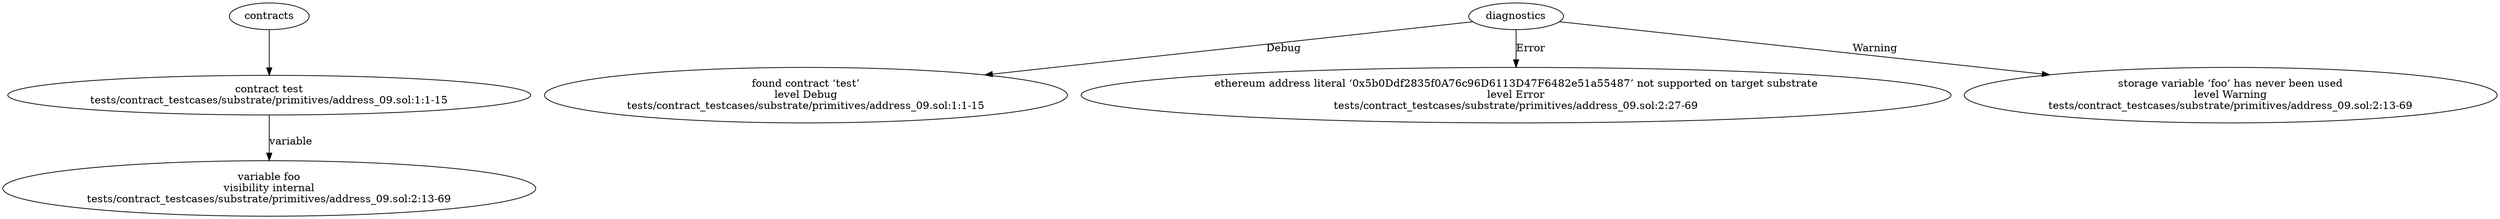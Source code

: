 strict digraph "tests/contract_testcases/substrate/primitives/address_09.sol" {
	contract [label="contract test\ntests/contract_testcases/substrate/primitives/address_09.sol:1:1-15"]
	var [label="variable foo\nvisibility internal\ntests/contract_testcases/substrate/primitives/address_09.sol:2:13-69"]
	diagnostic [label="found contract ‘test’\nlevel Debug\ntests/contract_testcases/substrate/primitives/address_09.sol:1:1-15"]
	diagnostic_6 [label="ethereum address literal ‘0x5b0Ddf2835f0A76c96D6113D47F6482e51a55487’ not supported on target substrate\nlevel Error\ntests/contract_testcases/substrate/primitives/address_09.sol:2:27-69"]
	diagnostic_7 [label="storage variable ‘foo‘ has never been used\nlevel Warning\ntests/contract_testcases/substrate/primitives/address_09.sol:2:13-69"]
	contracts -> contract
	contract -> var [label="variable"]
	diagnostics -> diagnostic [label="Debug"]
	diagnostics -> diagnostic_6 [label="Error"]
	diagnostics -> diagnostic_7 [label="Warning"]
}
